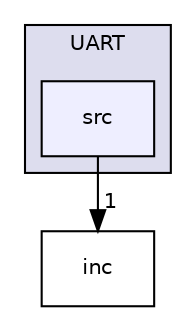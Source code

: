 digraph "Application/User/UART/src" {
  compound=true
  node [ fontsize="10", fontname="Helvetica"];
  edge [ labelfontsize="10", labelfontname="Helvetica"];
  subgraph clusterdir_8ac46d52b1160ef35e038ec5e9dfc135 {
    graph [ bgcolor="#ddddee", pencolor="black", label="UART" fontname="Helvetica", fontsize="10", URL="dir_8ac46d52b1160ef35e038ec5e9dfc135.html"]
  dir_83be6798ad6ec7eb2f516c2ffe1dc9bf [shape=box, label="src", style="filled", fillcolor="#eeeeff", pencolor="black", URL="dir_83be6798ad6ec7eb2f516c2ffe1dc9bf.html"];
  }
  dir_68225958d346da43bd6836bd63337ffe [shape=box label="inc" URL="dir_68225958d346da43bd6836bd63337ffe.html"];
  dir_83be6798ad6ec7eb2f516c2ffe1dc9bf->dir_68225958d346da43bd6836bd63337ffe [headlabel="1", labeldistance=1.5 headhref="dir_000021_000020.html"];
}
